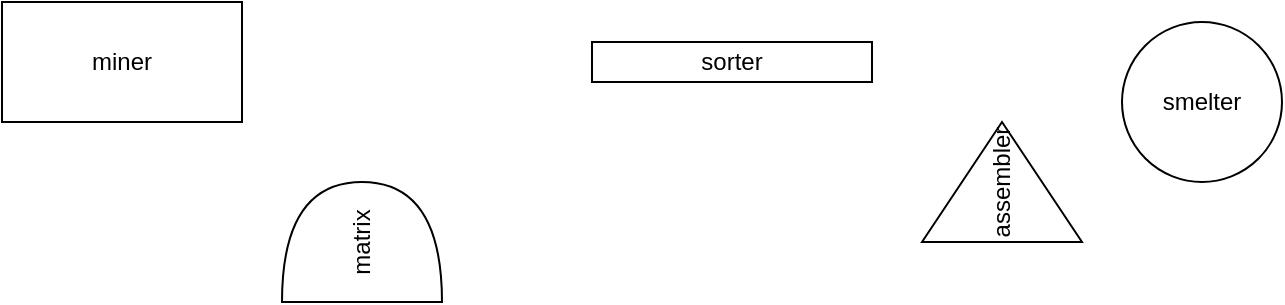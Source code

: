 <mxfile version="20.8.1" type="github">
  <diagram id="1RmRHbpTj4_j-Iz4tDEE" name="Page-1">
    <mxGraphModel dx="1434" dy="774" grid="1" gridSize="10" guides="1" tooltips="1" connect="1" arrows="1" fold="1" page="1" pageScale="1" pageWidth="850" pageHeight="1100" math="0" shadow="0">
      <root>
        <mxCell id="0" />
        <mxCell id="1" parent="0" />
        <mxCell id="p6E2ot9xRlG-Vx-1hV0A-4" value="miner" style="rounded=0;whiteSpace=wrap;html=1;" vertex="1" parent="1">
          <mxGeometry x="60" y="20" width="120" height="60" as="geometry" />
        </mxCell>
        <mxCell id="p6E2ot9xRlG-Vx-1hV0A-5" value="sorter" style="rounded=0;whiteSpace=wrap;html=1;" vertex="1" parent="1">
          <mxGeometry x="355" y="40" width="140" height="20" as="geometry" />
        </mxCell>
        <mxCell id="p6E2ot9xRlG-Vx-1hV0A-6" value="smelter" style="ellipse;whiteSpace=wrap;html=1;aspect=fixed;" vertex="1" parent="1">
          <mxGeometry x="620" y="30" width="80" height="80" as="geometry" />
        </mxCell>
        <mxCell id="p6E2ot9xRlG-Vx-1hV0A-7" value="matrix" style="shape=or;whiteSpace=wrap;html=1;rotation=-90;" vertex="1" parent="1">
          <mxGeometry x="210" y="100" width="60" height="80" as="geometry" />
        </mxCell>
        <mxCell id="p6E2ot9xRlG-Vx-1hV0A-8" value="assembler" style="triangle;whiteSpace=wrap;html=1;rotation=-90;" vertex="1" parent="1">
          <mxGeometry x="530" y="70" width="60" height="80" as="geometry" />
        </mxCell>
      </root>
    </mxGraphModel>
  </diagram>
</mxfile>
